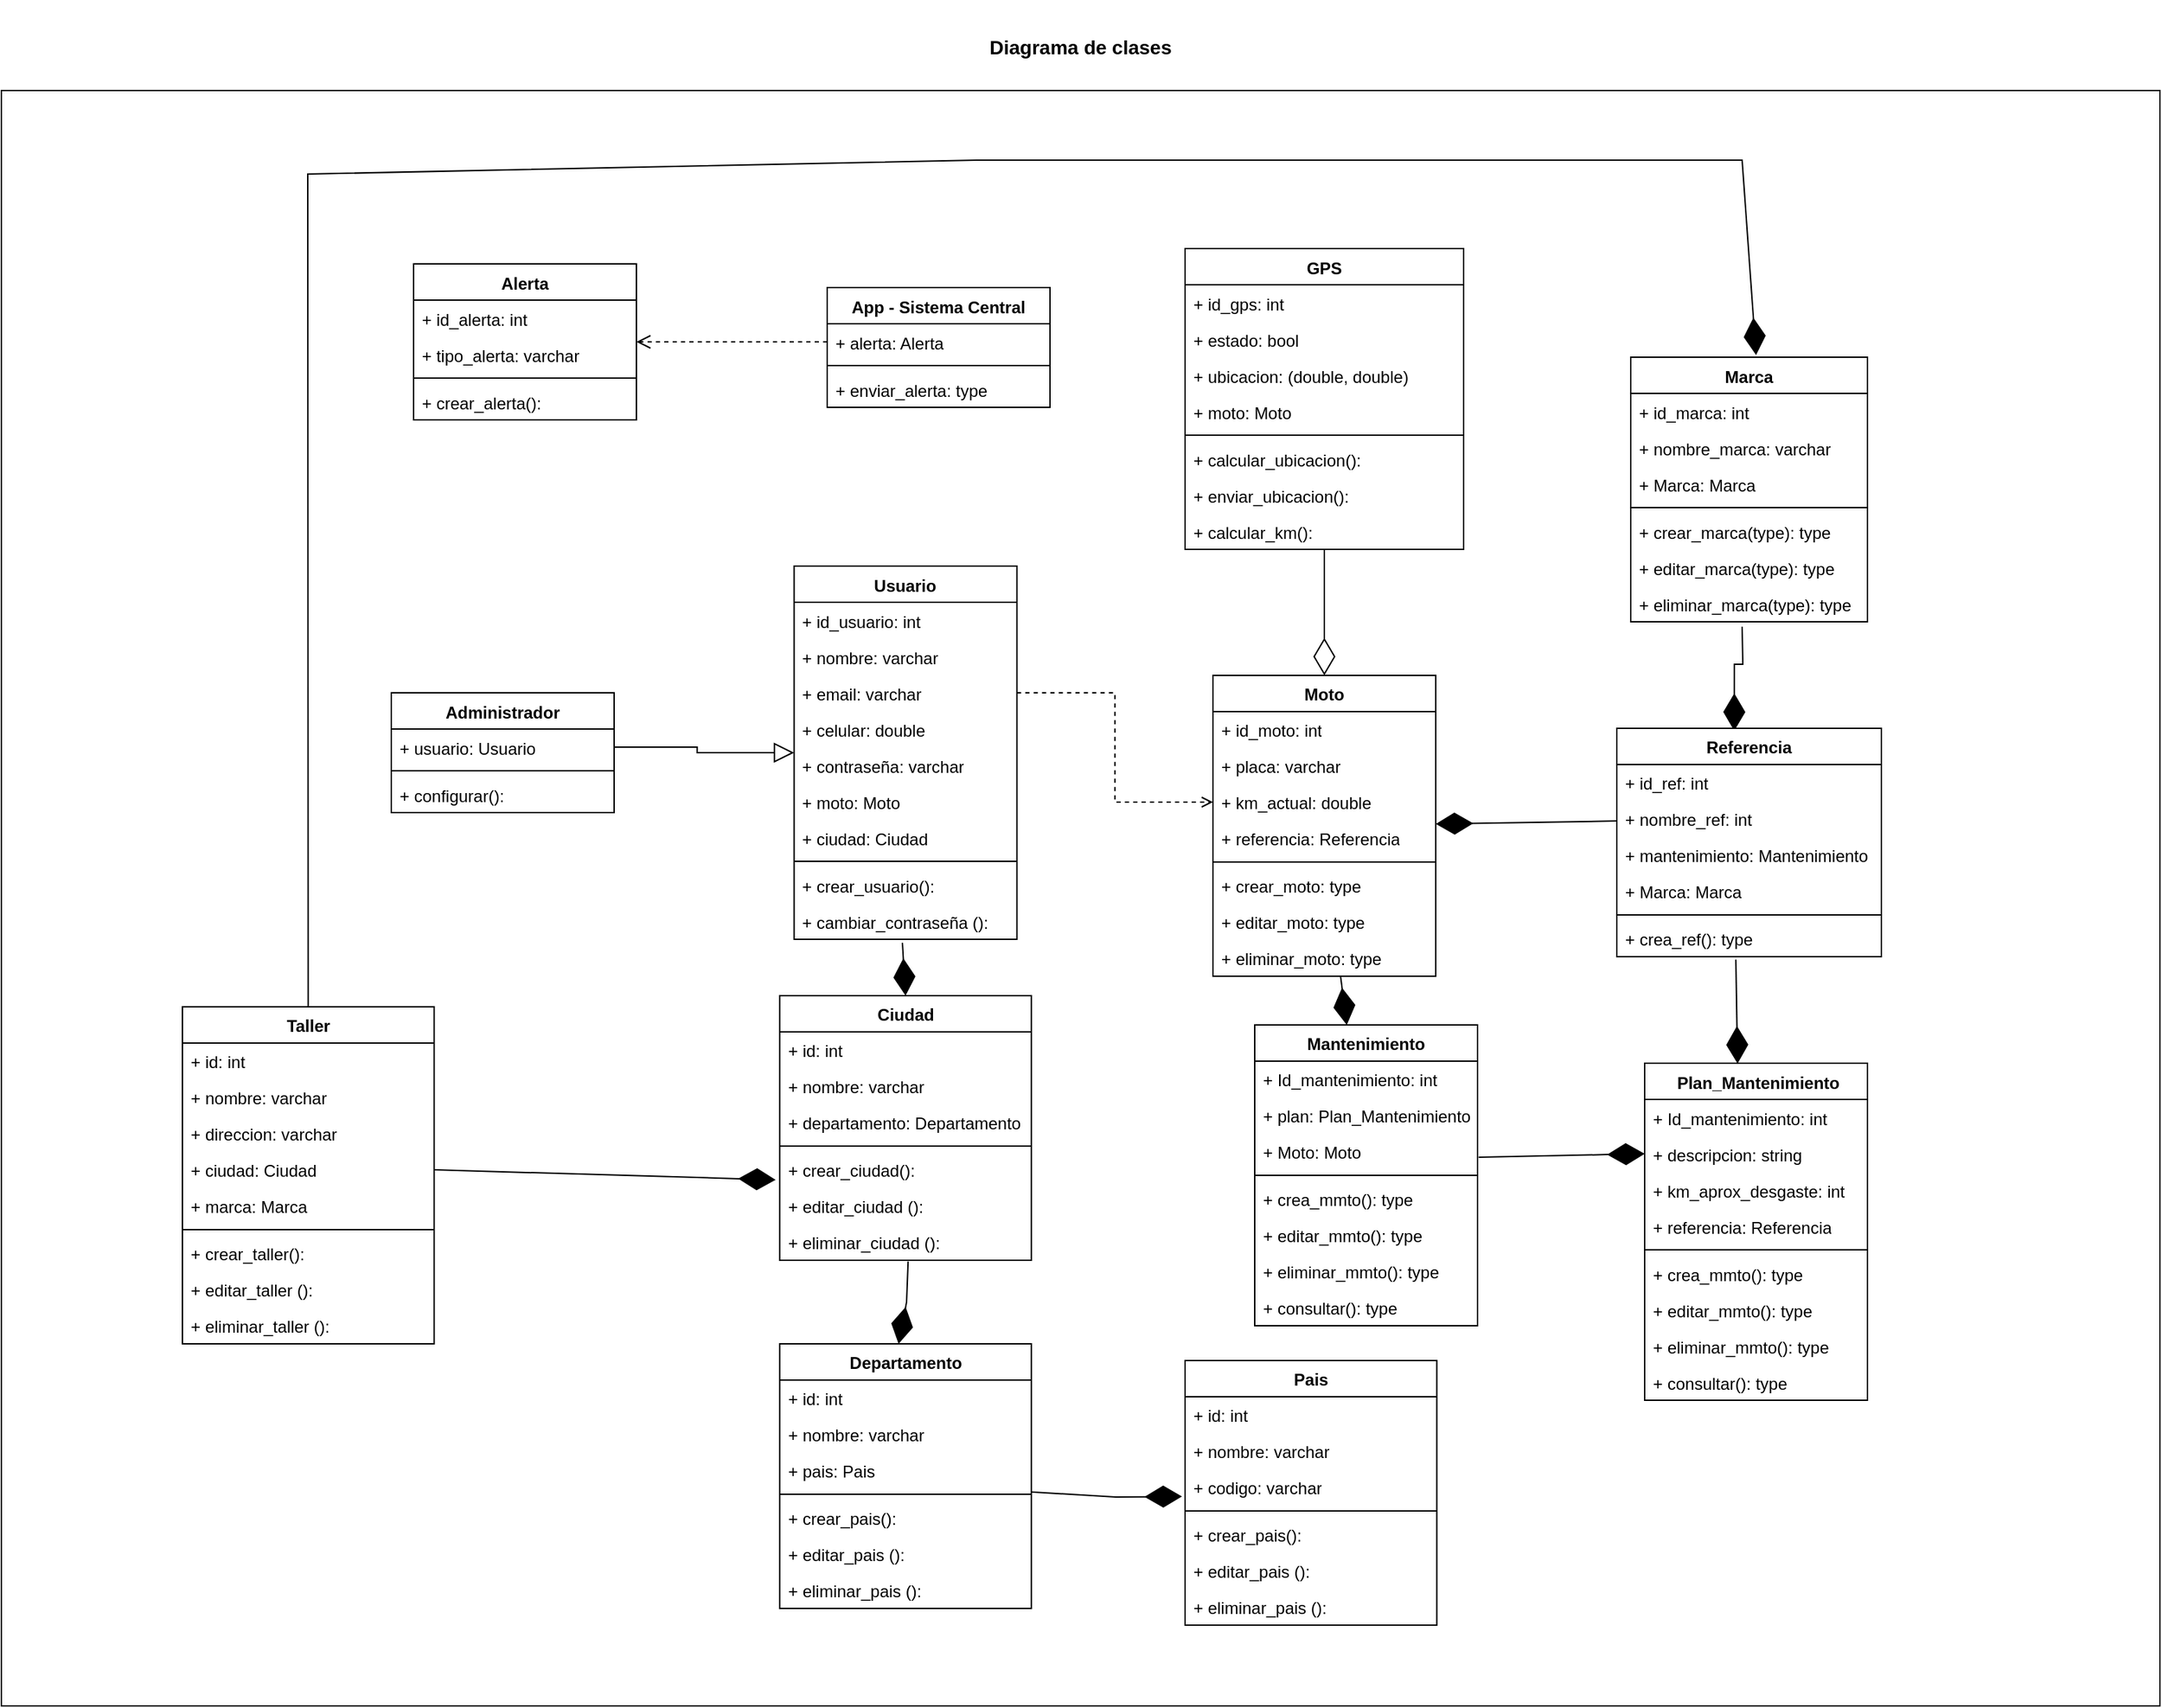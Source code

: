 <mxfile version="21.7.2" type="github">
  <diagram name="Página-1" id="AJo7MkJlBzFm4DOstwoO">
    <mxGraphModel dx="3318" dy="2680" grid="1" gridSize="14" guides="1" tooltips="1" connect="1" arrows="1" fold="1" page="1" pageScale="1" pageWidth="450" pageHeight="1100" math="0" shadow="0">
      <root>
        <mxCell id="0" />
        <mxCell id="1" parent="0" />
        <mxCell id="ytkh9y1CqE4xdg0yHtJa-1" value="" style="group" vertex="1" connectable="0" parent="1">
          <mxGeometry x="70" y="-462" width="1320" height="1100" as="geometry" />
        </mxCell>
        <mxCell id="ytkh9y1CqE4xdg0yHtJa-2" value="&lt;h1 style=&quot;line-height: 110%;&quot;&gt;&lt;font style=&quot;font-size: 14px;&quot;&gt;Diagrama de clases&lt;/font&gt;&lt;/h1&gt;" style="rounded=0;whiteSpace=wrap;html=1;horizontal=1;verticalAlign=bottom;labelPosition=center;verticalLabelPosition=top;align=center;direction=east;" vertex="1" parent="ytkh9y1CqE4xdg0yHtJa-1">
          <mxGeometry x="-230" y="-60" width="1550" height="1160" as="geometry" />
        </mxCell>
        <mxCell id="ytkh9y1CqE4xdg0yHtJa-3" value="Usuario" style="swimlane;fontStyle=1;align=center;verticalAlign=top;childLayout=stackLayout;horizontal=1;startSize=26;horizontalStack=0;resizeParent=1;resizeParentMax=0;resizeLast=0;collapsible=1;marginBottom=0;whiteSpace=wrap;html=1;" vertex="1" parent="ytkh9y1CqE4xdg0yHtJa-1">
          <mxGeometry x="339.25" y="281.5" width="160" height="268" as="geometry" />
        </mxCell>
        <mxCell id="ytkh9y1CqE4xdg0yHtJa-4" value="+ id_usuario: int" style="text;strokeColor=none;fillColor=none;align=left;verticalAlign=top;spacingLeft=4;spacingRight=4;overflow=hidden;rotatable=0;points=[[0,0.5],[1,0.5]];portConstraint=eastwest;whiteSpace=wrap;html=1;" vertex="1" parent="ytkh9y1CqE4xdg0yHtJa-3">
          <mxGeometry y="26" width="160" height="26" as="geometry" />
        </mxCell>
        <mxCell id="ytkh9y1CqE4xdg0yHtJa-5" value="+ nombre: varchar" style="text;strokeColor=none;fillColor=none;align=left;verticalAlign=top;spacingLeft=4;spacingRight=4;overflow=hidden;rotatable=0;points=[[0,0.5],[1,0.5]];portConstraint=eastwest;whiteSpace=wrap;html=1;" vertex="1" parent="ytkh9y1CqE4xdg0yHtJa-3">
          <mxGeometry y="52" width="160" height="26" as="geometry" />
        </mxCell>
        <mxCell id="ytkh9y1CqE4xdg0yHtJa-6" value="+ email: varchar" style="text;strokeColor=none;fillColor=none;align=left;verticalAlign=top;spacingLeft=4;spacingRight=4;overflow=hidden;rotatable=0;points=[[0,0.5],[1,0.5]];portConstraint=eastwest;whiteSpace=wrap;html=1;" vertex="1" parent="ytkh9y1CqE4xdg0yHtJa-3">
          <mxGeometry y="78" width="160" height="26" as="geometry" />
        </mxCell>
        <mxCell id="ytkh9y1CqE4xdg0yHtJa-7" value="+ celular: double" style="text;strokeColor=none;fillColor=none;align=left;verticalAlign=top;spacingLeft=4;spacingRight=4;overflow=hidden;rotatable=0;points=[[0,0.5],[1,0.5]];portConstraint=eastwest;whiteSpace=wrap;html=1;" vertex="1" parent="ytkh9y1CqE4xdg0yHtJa-3">
          <mxGeometry y="104" width="160" height="26" as="geometry" />
        </mxCell>
        <mxCell id="ytkh9y1CqE4xdg0yHtJa-8" value="+ contraseña: varchar" style="text;strokeColor=none;fillColor=none;align=left;verticalAlign=top;spacingLeft=4;spacingRight=4;overflow=hidden;rotatable=0;points=[[0,0.5],[1,0.5]];portConstraint=eastwest;whiteSpace=wrap;html=1;" vertex="1" parent="ytkh9y1CqE4xdg0yHtJa-3">
          <mxGeometry y="130" width="160" height="26" as="geometry" />
        </mxCell>
        <mxCell id="ytkh9y1CqE4xdg0yHtJa-9" value="+ moto: Moto" style="text;strokeColor=none;fillColor=none;align=left;verticalAlign=top;spacingLeft=4;spacingRight=4;overflow=hidden;rotatable=0;points=[[0,0.5],[1,0.5]];portConstraint=eastwest;whiteSpace=wrap;html=1;" vertex="1" parent="ytkh9y1CqE4xdg0yHtJa-3">
          <mxGeometry y="156" width="160" height="26" as="geometry" />
        </mxCell>
        <mxCell id="ytkh9y1CqE4xdg0yHtJa-10" value="+ ciudad: Ciudad" style="text;strokeColor=none;fillColor=none;align=left;verticalAlign=top;spacingLeft=4;spacingRight=4;overflow=hidden;rotatable=0;points=[[0,0.5],[1,0.5]];portConstraint=eastwest;whiteSpace=wrap;html=1;" vertex="1" parent="ytkh9y1CqE4xdg0yHtJa-3">
          <mxGeometry y="182" width="160" height="26" as="geometry" />
        </mxCell>
        <mxCell id="ytkh9y1CqE4xdg0yHtJa-11" value="" style="line;strokeWidth=1;fillColor=none;align=left;verticalAlign=middle;spacingTop=-1;spacingLeft=3;spacingRight=3;rotatable=0;labelPosition=right;points=[];portConstraint=eastwest;strokeColor=inherit;" vertex="1" parent="ytkh9y1CqE4xdg0yHtJa-3">
          <mxGeometry y="208" width="160" height="8" as="geometry" />
        </mxCell>
        <mxCell id="ytkh9y1CqE4xdg0yHtJa-12" value="+ crear_usuario():" style="text;strokeColor=none;fillColor=none;align=left;verticalAlign=top;spacingLeft=4;spacingRight=4;overflow=hidden;rotatable=0;points=[[0,0.5],[1,0.5]];portConstraint=eastwest;whiteSpace=wrap;html=1;" vertex="1" parent="ytkh9y1CqE4xdg0yHtJa-3">
          <mxGeometry y="216" width="160" height="26" as="geometry" />
        </mxCell>
        <mxCell id="ytkh9y1CqE4xdg0yHtJa-13" value="+ cambiar_contraseña ():" style="text;strokeColor=none;fillColor=none;align=left;verticalAlign=top;spacingLeft=4;spacingRight=4;overflow=hidden;rotatable=0;points=[[0,0.5],[1,0.5]];portConstraint=eastwest;whiteSpace=wrap;html=1;" vertex="1" parent="ytkh9y1CqE4xdg0yHtJa-3">
          <mxGeometry y="242" width="160" height="26" as="geometry" />
        </mxCell>
        <mxCell id="ytkh9y1CqE4xdg0yHtJa-14" value="Administrador" style="swimlane;fontStyle=1;align=center;verticalAlign=top;childLayout=stackLayout;horizontal=1;startSize=26;horizontalStack=0;resizeParent=1;resizeParentMax=0;resizeLast=0;collapsible=1;marginBottom=0;whiteSpace=wrap;html=1;" vertex="1" parent="ytkh9y1CqE4xdg0yHtJa-1">
          <mxGeometry x="50" y="372.5" width="160" height="86" as="geometry" />
        </mxCell>
        <mxCell id="ytkh9y1CqE4xdg0yHtJa-15" value="+ usuario: Usuario" style="text;strokeColor=none;fillColor=none;align=left;verticalAlign=top;spacingLeft=4;spacingRight=4;overflow=hidden;rotatable=0;points=[[0,0.5],[1,0.5]];portConstraint=eastwest;whiteSpace=wrap;html=1;" vertex="1" parent="ytkh9y1CqE4xdg0yHtJa-14">
          <mxGeometry y="26" width="160" height="26" as="geometry" />
        </mxCell>
        <mxCell id="ytkh9y1CqE4xdg0yHtJa-16" value="" style="line;strokeWidth=1;fillColor=none;align=left;verticalAlign=middle;spacingTop=-1;spacingLeft=3;spacingRight=3;rotatable=0;labelPosition=right;points=[];portConstraint=eastwest;strokeColor=inherit;" vertex="1" parent="ytkh9y1CqE4xdg0yHtJa-14">
          <mxGeometry y="52" width="160" height="8" as="geometry" />
        </mxCell>
        <mxCell id="ytkh9y1CqE4xdg0yHtJa-17" value="+ configurar():&amp;nbsp;" style="text;strokeColor=none;fillColor=none;align=left;verticalAlign=top;spacingLeft=4;spacingRight=4;overflow=hidden;rotatable=0;points=[[0,0.5],[1,0.5]];portConstraint=eastwest;whiteSpace=wrap;html=1;" vertex="1" parent="ytkh9y1CqE4xdg0yHtJa-14">
          <mxGeometry y="60" width="160" height="26" as="geometry" />
        </mxCell>
        <mxCell id="ytkh9y1CqE4xdg0yHtJa-18" value="Moto" style="swimlane;fontStyle=1;align=center;verticalAlign=top;childLayout=stackLayout;horizontal=1;startSize=26;horizontalStack=0;resizeParent=1;resizeParentMax=0;resizeLast=0;collapsible=1;marginBottom=0;whiteSpace=wrap;html=1;" vertex="1" parent="ytkh9y1CqE4xdg0yHtJa-1">
          <mxGeometry x="640" y="360" width="160" height="216" as="geometry" />
        </mxCell>
        <mxCell id="ytkh9y1CqE4xdg0yHtJa-19" value="+ id_moto: int" style="text;strokeColor=none;fillColor=none;align=left;verticalAlign=top;spacingLeft=4;spacingRight=4;overflow=hidden;rotatable=0;points=[[0,0.5],[1,0.5]];portConstraint=eastwest;whiteSpace=wrap;html=1;" vertex="1" parent="ytkh9y1CqE4xdg0yHtJa-18">
          <mxGeometry y="26" width="160" height="26" as="geometry" />
        </mxCell>
        <mxCell id="ytkh9y1CqE4xdg0yHtJa-20" value="+ placa: varchar" style="text;strokeColor=none;fillColor=none;align=left;verticalAlign=top;spacingLeft=4;spacingRight=4;overflow=hidden;rotatable=0;points=[[0,0.5],[1,0.5]];portConstraint=eastwest;whiteSpace=wrap;html=1;" vertex="1" parent="ytkh9y1CqE4xdg0yHtJa-18">
          <mxGeometry y="52" width="160" height="26" as="geometry" />
        </mxCell>
        <mxCell id="ytkh9y1CqE4xdg0yHtJa-21" value="+ km_actual: double" style="text;strokeColor=none;fillColor=none;align=left;verticalAlign=top;spacingLeft=4;spacingRight=4;overflow=hidden;rotatable=0;points=[[0,0.5],[1,0.5]];portConstraint=eastwest;whiteSpace=wrap;html=1;" vertex="1" parent="ytkh9y1CqE4xdg0yHtJa-18">
          <mxGeometry y="78" width="160" height="26" as="geometry" />
        </mxCell>
        <mxCell id="ytkh9y1CqE4xdg0yHtJa-22" value="+ referencia: Referencia" style="text;strokeColor=none;fillColor=none;align=left;verticalAlign=top;spacingLeft=4;spacingRight=4;overflow=hidden;rotatable=0;points=[[0,0.5],[1,0.5]];portConstraint=eastwest;whiteSpace=wrap;html=1;" vertex="1" parent="ytkh9y1CqE4xdg0yHtJa-18">
          <mxGeometry y="104" width="160" height="26" as="geometry" />
        </mxCell>
        <mxCell id="ytkh9y1CqE4xdg0yHtJa-23" value="" style="line;strokeWidth=1;fillColor=none;align=left;verticalAlign=middle;spacingTop=-1;spacingLeft=3;spacingRight=3;rotatable=0;labelPosition=right;points=[];portConstraint=eastwest;strokeColor=inherit;" vertex="1" parent="ytkh9y1CqE4xdg0yHtJa-18">
          <mxGeometry y="130" width="160" height="8" as="geometry" />
        </mxCell>
        <mxCell id="ytkh9y1CqE4xdg0yHtJa-24" value="+ crear_moto: type" style="text;strokeColor=none;fillColor=none;align=left;verticalAlign=top;spacingLeft=4;spacingRight=4;overflow=hidden;rotatable=0;points=[[0,0.5],[1,0.5]];portConstraint=eastwest;whiteSpace=wrap;html=1;" vertex="1" parent="ytkh9y1CqE4xdg0yHtJa-18">
          <mxGeometry y="138" width="160" height="26" as="geometry" />
        </mxCell>
        <mxCell id="ytkh9y1CqE4xdg0yHtJa-25" value="+ editar_moto: type" style="text;strokeColor=none;fillColor=none;align=left;verticalAlign=top;spacingLeft=4;spacingRight=4;overflow=hidden;rotatable=0;points=[[0,0.5],[1,0.5]];portConstraint=eastwest;whiteSpace=wrap;html=1;" vertex="1" parent="ytkh9y1CqE4xdg0yHtJa-18">
          <mxGeometry y="164" width="160" height="26" as="geometry" />
        </mxCell>
        <mxCell id="ytkh9y1CqE4xdg0yHtJa-26" value="+ eliminar_moto: type" style="text;strokeColor=none;fillColor=none;align=left;verticalAlign=top;spacingLeft=4;spacingRight=4;overflow=hidden;rotatable=0;points=[[0,0.5],[1,0.5]];portConstraint=eastwest;whiteSpace=wrap;html=1;" vertex="1" parent="ytkh9y1CqE4xdg0yHtJa-18">
          <mxGeometry y="190" width="160" height="26" as="geometry" />
        </mxCell>
        <mxCell id="ytkh9y1CqE4xdg0yHtJa-27" value="&amp;nbsp;Plan_Mantenimiento" style="swimlane;fontStyle=1;align=center;verticalAlign=top;childLayout=stackLayout;horizontal=1;startSize=26;horizontalStack=0;resizeParent=1;resizeParentMax=0;resizeLast=0;collapsible=1;marginBottom=0;whiteSpace=wrap;html=1;" vertex="1" parent="ytkh9y1CqE4xdg0yHtJa-1">
          <mxGeometry x="950" y="638.5" width="160" height="242" as="geometry" />
        </mxCell>
        <mxCell id="ytkh9y1CqE4xdg0yHtJa-28" value="+ Id_mantenimiento: int" style="text;strokeColor=none;fillColor=none;align=left;verticalAlign=top;spacingLeft=4;spacingRight=4;overflow=hidden;rotatable=0;points=[[0,0.5],[1,0.5]];portConstraint=eastwest;whiteSpace=wrap;html=1;" vertex="1" parent="ytkh9y1CqE4xdg0yHtJa-27">
          <mxGeometry y="26" width="160" height="26" as="geometry" />
        </mxCell>
        <mxCell id="ytkh9y1CqE4xdg0yHtJa-29" value="+ descripcion: string" style="text;strokeColor=none;fillColor=none;align=left;verticalAlign=top;spacingLeft=4;spacingRight=4;overflow=hidden;rotatable=0;points=[[0,0.5],[1,0.5]];portConstraint=eastwest;whiteSpace=wrap;html=1;" vertex="1" parent="ytkh9y1CqE4xdg0yHtJa-27">
          <mxGeometry y="52" width="160" height="26" as="geometry" />
        </mxCell>
        <mxCell id="ytkh9y1CqE4xdg0yHtJa-30" value="+ km_aprox_desgaste: int" style="text;strokeColor=none;fillColor=none;align=left;verticalAlign=top;spacingLeft=4;spacingRight=4;overflow=hidden;rotatable=0;points=[[0,0.5],[1,0.5]];portConstraint=eastwest;whiteSpace=wrap;html=1;" vertex="1" parent="ytkh9y1CqE4xdg0yHtJa-27">
          <mxGeometry y="78" width="160" height="26" as="geometry" />
        </mxCell>
        <mxCell id="ytkh9y1CqE4xdg0yHtJa-31" value="+ referencia: Referencia" style="text;strokeColor=none;fillColor=none;align=left;verticalAlign=top;spacingLeft=4;spacingRight=4;overflow=hidden;rotatable=0;points=[[0,0.5],[1,0.5]];portConstraint=eastwest;whiteSpace=wrap;html=1;" vertex="1" parent="ytkh9y1CqE4xdg0yHtJa-27">
          <mxGeometry y="104" width="160" height="26" as="geometry" />
        </mxCell>
        <mxCell id="ytkh9y1CqE4xdg0yHtJa-32" value="" style="line;strokeWidth=1;fillColor=none;align=left;verticalAlign=middle;spacingTop=-1;spacingLeft=3;spacingRight=3;rotatable=0;labelPosition=right;points=[];portConstraint=eastwest;strokeColor=inherit;" vertex="1" parent="ytkh9y1CqE4xdg0yHtJa-27">
          <mxGeometry y="130" width="160" height="8" as="geometry" />
        </mxCell>
        <mxCell id="ytkh9y1CqE4xdg0yHtJa-33" value="+ crea_mmto(): type" style="text;strokeColor=none;fillColor=none;align=left;verticalAlign=top;spacingLeft=4;spacingRight=4;overflow=hidden;rotatable=0;points=[[0,0.5],[1,0.5]];portConstraint=eastwest;whiteSpace=wrap;html=1;" vertex="1" parent="ytkh9y1CqE4xdg0yHtJa-27">
          <mxGeometry y="138" width="160" height="26" as="geometry" />
        </mxCell>
        <mxCell id="ytkh9y1CqE4xdg0yHtJa-34" value="+ editar_mmto(): type" style="text;strokeColor=none;fillColor=none;align=left;verticalAlign=top;spacingLeft=4;spacingRight=4;overflow=hidden;rotatable=0;points=[[0,0.5],[1,0.5]];portConstraint=eastwest;whiteSpace=wrap;html=1;" vertex="1" parent="ytkh9y1CqE4xdg0yHtJa-27">
          <mxGeometry y="164" width="160" height="26" as="geometry" />
        </mxCell>
        <mxCell id="ytkh9y1CqE4xdg0yHtJa-35" value="+ eliminar_mmto(): type" style="text;strokeColor=none;fillColor=none;align=left;verticalAlign=top;spacingLeft=4;spacingRight=4;overflow=hidden;rotatable=0;points=[[0,0.5],[1,0.5]];portConstraint=eastwest;whiteSpace=wrap;html=1;" vertex="1" parent="ytkh9y1CqE4xdg0yHtJa-27">
          <mxGeometry y="190" width="160" height="26" as="geometry" />
        </mxCell>
        <mxCell id="ytkh9y1CqE4xdg0yHtJa-36" value="+ consultar(): type" style="text;strokeColor=none;fillColor=none;align=left;verticalAlign=top;spacingLeft=4;spacingRight=4;overflow=hidden;rotatable=0;points=[[0,0.5],[1,0.5]];portConstraint=eastwest;whiteSpace=wrap;html=1;" vertex="1" parent="ytkh9y1CqE4xdg0yHtJa-27">
          <mxGeometry y="216" width="160" height="26" as="geometry" />
        </mxCell>
        <mxCell id="ytkh9y1CqE4xdg0yHtJa-37" value="Marca" style="swimlane;fontStyle=1;align=center;verticalAlign=top;childLayout=stackLayout;horizontal=1;startSize=26;horizontalStack=0;resizeParent=1;resizeParentMax=0;resizeLast=0;collapsible=1;marginBottom=0;whiteSpace=wrap;html=1;" vertex="1" parent="ytkh9y1CqE4xdg0yHtJa-1">
          <mxGeometry x="940" y="131.5" width="170" height="190" as="geometry">
            <mxRectangle x="930" y="380.5" width="80" height="30" as="alternateBounds" />
          </mxGeometry>
        </mxCell>
        <mxCell id="ytkh9y1CqE4xdg0yHtJa-38" value="+ id_marca: int" style="text;strokeColor=none;fillColor=none;align=left;verticalAlign=top;spacingLeft=4;spacingRight=4;overflow=hidden;rotatable=0;points=[[0,0.5],[1,0.5]];portConstraint=eastwest;whiteSpace=wrap;html=1;" vertex="1" parent="ytkh9y1CqE4xdg0yHtJa-37">
          <mxGeometry y="26" width="170" height="26" as="geometry" />
        </mxCell>
        <mxCell id="ytkh9y1CqE4xdg0yHtJa-39" value="+ nombre_marca: varchar" style="text;strokeColor=none;fillColor=none;align=left;verticalAlign=top;spacingLeft=4;spacingRight=4;overflow=hidden;rotatable=0;points=[[0,0.5],[1,0.5]];portConstraint=eastwest;whiteSpace=wrap;html=1;" vertex="1" parent="ytkh9y1CqE4xdg0yHtJa-37">
          <mxGeometry y="52" width="170" height="26" as="geometry" />
        </mxCell>
        <mxCell id="ytkh9y1CqE4xdg0yHtJa-40" value="+ Marca: Marca" style="text;strokeColor=none;fillColor=none;align=left;verticalAlign=top;spacingLeft=4;spacingRight=4;overflow=hidden;rotatable=0;points=[[0,0.5],[1,0.5]];portConstraint=eastwest;whiteSpace=wrap;html=1;" vertex="1" parent="ytkh9y1CqE4xdg0yHtJa-37">
          <mxGeometry y="78" width="170" height="26" as="geometry" />
        </mxCell>
        <mxCell id="ytkh9y1CqE4xdg0yHtJa-41" value="" style="line;strokeWidth=1;fillColor=none;align=left;verticalAlign=middle;spacingTop=-1;spacingLeft=3;spacingRight=3;rotatable=0;labelPosition=right;points=[];portConstraint=eastwest;strokeColor=inherit;" vertex="1" parent="ytkh9y1CqE4xdg0yHtJa-37">
          <mxGeometry y="104" width="170" height="8" as="geometry" />
        </mxCell>
        <mxCell id="ytkh9y1CqE4xdg0yHtJa-42" value="+ crear_marca(type): type" style="text;strokeColor=none;fillColor=none;align=left;verticalAlign=top;spacingLeft=4;spacingRight=4;overflow=hidden;rotatable=0;points=[[0,0.5],[1,0.5]];portConstraint=eastwest;whiteSpace=wrap;html=1;" vertex="1" parent="ytkh9y1CqE4xdg0yHtJa-37">
          <mxGeometry y="112" width="170" height="26" as="geometry" />
        </mxCell>
        <mxCell id="ytkh9y1CqE4xdg0yHtJa-43" value="+ editar_marca(type): type" style="text;strokeColor=none;fillColor=none;align=left;verticalAlign=top;spacingLeft=4;spacingRight=4;overflow=hidden;rotatable=0;points=[[0,0.5],[1,0.5]];portConstraint=eastwest;whiteSpace=wrap;html=1;" vertex="1" parent="ytkh9y1CqE4xdg0yHtJa-37">
          <mxGeometry y="138" width="170" height="26" as="geometry" />
        </mxCell>
        <mxCell id="ytkh9y1CqE4xdg0yHtJa-44" value="+ eliminar_marca(type): type" style="text;strokeColor=none;fillColor=none;align=left;verticalAlign=top;spacingLeft=4;spacingRight=4;overflow=hidden;rotatable=0;points=[[0,0.5],[1,0.5]];portConstraint=eastwest;whiteSpace=wrap;html=1;" vertex="1" parent="ytkh9y1CqE4xdg0yHtJa-37">
          <mxGeometry y="164" width="170" height="26" as="geometry" />
        </mxCell>
        <mxCell id="ytkh9y1CqE4xdg0yHtJa-45" style="edgeStyle=orthogonalEdgeStyle;rounded=0;orthogonalLoop=1;jettySize=auto;html=1;endSize=24;endArrow=diamondThin;endFill=1;entryX=0.444;entryY=0.011;entryDx=0;entryDy=0;entryPerimeter=0;" edge="1" parent="ytkh9y1CqE4xdg0yHtJa-1" target="ytkh9y1CqE4xdg0yHtJa-46">
          <mxGeometry relative="1" as="geometry">
            <mxPoint x="1020" y="325" as="sourcePoint" />
            <Array as="points" />
          </mxGeometry>
        </mxCell>
        <mxCell id="ytkh9y1CqE4xdg0yHtJa-46" value="Referencia" style="swimlane;fontStyle=1;align=center;verticalAlign=top;childLayout=stackLayout;horizontal=1;startSize=26;horizontalStack=0;resizeParent=1;resizeParentMax=0;resizeLast=0;collapsible=1;marginBottom=0;whiteSpace=wrap;html=1;" vertex="1" parent="ytkh9y1CqE4xdg0yHtJa-1">
          <mxGeometry x="930" y="398" width="190" height="164" as="geometry" />
        </mxCell>
        <mxCell id="ytkh9y1CqE4xdg0yHtJa-47" value="+ id_ref: int" style="text;strokeColor=none;fillColor=none;align=left;verticalAlign=top;spacingLeft=4;spacingRight=4;overflow=hidden;rotatable=0;points=[[0,0.5],[1,0.5]];portConstraint=eastwest;whiteSpace=wrap;html=1;" vertex="1" parent="ytkh9y1CqE4xdg0yHtJa-46">
          <mxGeometry y="26" width="190" height="26" as="geometry" />
        </mxCell>
        <mxCell id="ytkh9y1CqE4xdg0yHtJa-48" value="+ nombre_ref: int" style="text;strokeColor=none;fillColor=none;align=left;verticalAlign=top;spacingLeft=4;spacingRight=4;overflow=hidden;rotatable=0;points=[[0,0.5],[1,0.5]];portConstraint=eastwest;whiteSpace=wrap;html=1;" vertex="1" parent="ytkh9y1CqE4xdg0yHtJa-46">
          <mxGeometry y="52" width="190" height="26" as="geometry" />
        </mxCell>
        <mxCell id="ytkh9y1CqE4xdg0yHtJa-49" value="+ mantenimiento: Mantenimiento&lt;br&gt;" style="text;strokeColor=none;fillColor=none;align=left;verticalAlign=top;spacingLeft=4;spacingRight=4;overflow=hidden;rotatable=0;points=[[0,0.5],[1,0.5]];portConstraint=eastwest;whiteSpace=wrap;html=1;" vertex="1" parent="ytkh9y1CqE4xdg0yHtJa-46">
          <mxGeometry y="78" width="190" height="26" as="geometry" />
        </mxCell>
        <mxCell id="ytkh9y1CqE4xdg0yHtJa-50" value="+ Marca: Marca" style="text;strokeColor=none;fillColor=none;align=left;verticalAlign=top;spacingLeft=4;spacingRight=4;overflow=hidden;rotatable=0;points=[[0,0.5],[1,0.5]];portConstraint=eastwest;whiteSpace=wrap;html=1;" vertex="1" parent="ytkh9y1CqE4xdg0yHtJa-46">
          <mxGeometry y="104" width="190" height="26" as="geometry" />
        </mxCell>
        <mxCell id="ytkh9y1CqE4xdg0yHtJa-51" value="" style="line;strokeWidth=1;fillColor=none;align=left;verticalAlign=middle;spacingTop=-1;spacingLeft=3;spacingRight=3;rotatable=0;labelPosition=right;points=[];portConstraint=eastwest;strokeColor=inherit;" vertex="1" parent="ytkh9y1CqE4xdg0yHtJa-46">
          <mxGeometry y="130" width="190" height="8" as="geometry" />
        </mxCell>
        <mxCell id="ytkh9y1CqE4xdg0yHtJa-52" value="+ crea_ref(): type" style="text;strokeColor=none;fillColor=none;align=left;verticalAlign=top;spacingLeft=4;spacingRight=4;overflow=hidden;rotatable=0;points=[[0,0.5],[1,0.5]];portConstraint=eastwest;whiteSpace=wrap;html=1;" vertex="1" parent="ytkh9y1CqE4xdg0yHtJa-46">
          <mxGeometry y="138" width="190" height="26" as="geometry" />
        </mxCell>
        <mxCell id="ytkh9y1CqE4xdg0yHtJa-53" style="edgeStyle=orthogonalEdgeStyle;rounded=0;orthogonalLoop=1;jettySize=auto;html=1;exitX=1;exitY=0.5;exitDx=0;exitDy=0;endArrow=block;endFill=0;endSize=12;" edge="1" parent="ytkh9y1CqE4xdg0yHtJa-1" source="ytkh9y1CqE4xdg0yHtJa-15" target="ytkh9y1CqE4xdg0yHtJa-3">
          <mxGeometry relative="1" as="geometry" />
        </mxCell>
        <mxCell id="ytkh9y1CqE4xdg0yHtJa-54" value="" style="endArrow=diamondThin;endFill=1;endSize=24;html=1;rounded=0;" edge="1" parent="ytkh9y1CqE4xdg0yHtJa-1" source="ytkh9y1CqE4xdg0yHtJa-48" target="ytkh9y1CqE4xdg0yHtJa-18">
          <mxGeometry width="160" relative="1" as="geometry">
            <mxPoint x="989" y="399.5" as="sourcePoint" />
            <mxPoint x="960" y="605" as="targetPoint" />
          </mxGeometry>
        </mxCell>
        <mxCell id="ytkh9y1CqE4xdg0yHtJa-55" style="edgeStyle=orthogonalEdgeStyle;rounded=0;orthogonalLoop=1;jettySize=auto;html=1;entryX=0;entryY=0.5;entryDx=0;entryDy=0;endArrow=open;endFill=0;dashed=1;" edge="1" parent="ytkh9y1CqE4xdg0yHtJa-1" source="ytkh9y1CqE4xdg0yHtJa-6" target="ytkh9y1CqE4xdg0yHtJa-21">
          <mxGeometry relative="1" as="geometry" />
        </mxCell>
        <mxCell id="ytkh9y1CqE4xdg0yHtJa-56" value="GPS" style="swimlane;fontStyle=1;align=center;verticalAlign=top;childLayout=stackLayout;horizontal=1;startSize=26;horizontalStack=0;resizeParent=1;resizeParentMax=0;resizeLast=0;collapsible=1;marginBottom=0;whiteSpace=wrap;html=1;" vertex="1" parent="ytkh9y1CqE4xdg0yHtJa-1">
          <mxGeometry x="620" y="53.5" width="200" height="216" as="geometry" />
        </mxCell>
        <mxCell id="ytkh9y1CqE4xdg0yHtJa-57" value="+ id_gps: int" style="text;strokeColor=none;fillColor=none;align=left;verticalAlign=top;spacingLeft=4;spacingRight=4;overflow=hidden;rotatable=0;points=[[0,0.5],[1,0.5]];portConstraint=eastwest;whiteSpace=wrap;html=1;" vertex="1" parent="ytkh9y1CqE4xdg0yHtJa-56">
          <mxGeometry y="26" width="200" height="26" as="geometry" />
        </mxCell>
        <mxCell id="ytkh9y1CqE4xdg0yHtJa-58" value="+ estado: bool" style="text;strokeColor=none;fillColor=none;align=left;verticalAlign=top;spacingLeft=4;spacingRight=4;overflow=hidden;rotatable=0;points=[[0,0.5],[1,0.5]];portConstraint=eastwest;whiteSpace=wrap;html=1;" vertex="1" parent="ytkh9y1CqE4xdg0yHtJa-56">
          <mxGeometry y="52" width="200" height="26" as="geometry" />
        </mxCell>
        <mxCell id="ytkh9y1CqE4xdg0yHtJa-59" value="+ ubicacion: (double, double)" style="text;strokeColor=none;fillColor=none;align=left;verticalAlign=top;spacingLeft=4;spacingRight=4;overflow=hidden;rotatable=0;points=[[0,0.5],[1,0.5]];portConstraint=eastwest;whiteSpace=wrap;html=1;" vertex="1" parent="ytkh9y1CqE4xdg0yHtJa-56">
          <mxGeometry y="78" width="200" height="26" as="geometry" />
        </mxCell>
        <mxCell id="ytkh9y1CqE4xdg0yHtJa-60" value="+ moto: Moto" style="text;strokeColor=none;fillColor=none;align=left;verticalAlign=top;spacingLeft=4;spacingRight=4;overflow=hidden;rotatable=0;points=[[0,0.5],[1,0.5]];portConstraint=eastwest;whiteSpace=wrap;html=1;" vertex="1" parent="ytkh9y1CqE4xdg0yHtJa-56">
          <mxGeometry y="104" width="200" height="26" as="geometry" />
        </mxCell>
        <mxCell id="ytkh9y1CqE4xdg0yHtJa-61" value="" style="line;strokeWidth=1;fillColor=none;align=left;verticalAlign=middle;spacingTop=-1;spacingLeft=3;spacingRight=3;rotatable=0;labelPosition=right;points=[];portConstraint=eastwest;strokeColor=inherit;" vertex="1" parent="ytkh9y1CqE4xdg0yHtJa-56">
          <mxGeometry y="130" width="200" height="8" as="geometry" />
        </mxCell>
        <mxCell id="ytkh9y1CqE4xdg0yHtJa-62" value="+ calcular_ubicacion():&amp;nbsp;" style="text;strokeColor=none;fillColor=none;align=left;verticalAlign=top;spacingLeft=4;spacingRight=4;overflow=hidden;rotatable=0;points=[[0,0.5],[1,0.5]];portConstraint=eastwest;whiteSpace=wrap;html=1;" vertex="1" parent="ytkh9y1CqE4xdg0yHtJa-56">
          <mxGeometry y="138" width="200" height="26" as="geometry" />
        </mxCell>
        <mxCell id="ytkh9y1CqE4xdg0yHtJa-63" value="+ enviar_ubicacion():&amp;nbsp;" style="text;strokeColor=none;fillColor=none;align=left;verticalAlign=top;spacingLeft=4;spacingRight=4;overflow=hidden;rotatable=0;points=[[0,0.5],[1,0.5]];portConstraint=eastwest;whiteSpace=wrap;html=1;" vertex="1" parent="ytkh9y1CqE4xdg0yHtJa-56">
          <mxGeometry y="164" width="200" height="26" as="geometry" />
        </mxCell>
        <mxCell id="ytkh9y1CqE4xdg0yHtJa-64" value="+ calcular_km():&amp;nbsp;" style="text;strokeColor=none;fillColor=none;align=left;verticalAlign=top;spacingLeft=4;spacingRight=4;overflow=hidden;rotatable=0;points=[[0,0.5],[1,0.5]];portConstraint=eastwest;whiteSpace=wrap;html=1;" vertex="1" parent="ytkh9y1CqE4xdg0yHtJa-56">
          <mxGeometry y="190" width="200" height="26" as="geometry" />
        </mxCell>
        <mxCell id="ytkh9y1CqE4xdg0yHtJa-65" value="" style="endArrow=diamondThin;endFill=0;endSize=24;html=1;rounded=0;" edge="1" parent="ytkh9y1CqE4xdg0yHtJa-1" source="ytkh9y1CqE4xdg0yHtJa-56" target="ytkh9y1CqE4xdg0yHtJa-18">
          <mxGeometry width="160" relative="1" as="geometry">
            <mxPoint x="830" y="291.5" as="sourcePoint" />
            <mxPoint x="810" y="460.5" as="targetPoint" />
          </mxGeometry>
        </mxCell>
        <mxCell id="ytkh9y1CqE4xdg0yHtJa-66" style="edgeStyle=orthogonalEdgeStyle;rounded=0;orthogonalLoop=1;jettySize=auto;html=1;endArrow=open;endFill=0;dashed=1;endSize=8;" edge="1" parent="ytkh9y1CqE4xdg0yHtJa-1" source="ytkh9y1CqE4xdg0yHtJa-74" target="ytkh9y1CqE4xdg0yHtJa-68">
          <mxGeometry relative="1" as="geometry">
            <mxPoint x="223" y="755.5" as="targetPoint" />
          </mxGeometry>
        </mxCell>
        <mxCell id="ytkh9y1CqE4xdg0yHtJa-67" value="" style="endArrow=diamondThin;endFill=1;endSize=24;html=1;rounded=0;exitX=0.45;exitY=1.081;exitDx=0;exitDy=0;exitPerimeter=0;entryX=0.417;entryY=0.001;entryDx=0;entryDy=0;entryPerimeter=0;" edge="1" parent="ytkh9y1CqE4xdg0yHtJa-1" source="ytkh9y1CqE4xdg0yHtJa-52" target="ytkh9y1CqE4xdg0yHtJa-27">
          <mxGeometry width="160" relative="1" as="geometry">
            <mxPoint x="1162.15" y="699.496" as="sourcePoint" />
            <mxPoint x="950" y="614.73" as="targetPoint" />
          </mxGeometry>
        </mxCell>
        <mxCell id="ytkh9y1CqE4xdg0yHtJa-68" value="Alerta" style="swimlane;fontStyle=1;align=center;verticalAlign=top;childLayout=stackLayout;horizontal=1;startSize=26;horizontalStack=0;resizeParent=1;resizeParentMax=0;resizeLast=0;collapsible=1;marginBottom=0;whiteSpace=wrap;html=1;" vertex="1" parent="ytkh9y1CqE4xdg0yHtJa-1">
          <mxGeometry x="66" y="64.5" width="160" height="112" as="geometry" />
        </mxCell>
        <mxCell id="ytkh9y1CqE4xdg0yHtJa-69" value="+ id_alerta: int" style="text;strokeColor=none;fillColor=none;align=left;verticalAlign=top;spacingLeft=4;spacingRight=4;overflow=hidden;rotatable=0;points=[[0,0.5],[1,0.5]];portConstraint=eastwest;whiteSpace=wrap;html=1;" vertex="1" parent="ytkh9y1CqE4xdg0yHtJa-68">
          <mxGeometry y="26" width="160" height="26" as="geometry" />
        </mxCell>
        <mxCell id="ytkh9y1CqE4xdg0yHtJa-70" value="+ tipo_alerta: varchar" style="text;strokeColor=none;fillColor=none;align=left;verticalAlign=top;spacingLeft=4;spacingRight=4;overflow=hidden;rotatable=0;points=[[0,0.5],[1,0.5]];portConstraint=eastwest;whiteSpace=wrap;html=1;" vertex="1" parent="ytkh9y1CqE4xdg0yHtJa-68">
          <mxGeometry y="52" width="160" height="26" as="geometry" />
        </mxCell>
        <mxCell id="ytkh9y1CqE4xdg0yHtJa-71" value="" style="line;strokeWidth=1;fillColor=none;align=left;verticalAlign=middle;spacingTop=-1;spacingLeft=3;spacingRight=3;rotatable=0;labelPosition=right;points=[];portConstraint=eastwest;strokeColor=inherit;" vertex="1" parent="ytkh9y1CqE4xdg0yHtJa-68">
          <mxGeometry y="78" width="160" height="8" as="geometry" />
        </mxCell>
        <mxCell id="ytkh9y1CqE4xdg0yHtJa-72" value="+ crear_alerta():&amp;nbsp;" style="text;strokeColor=none;fillColor=none;align=left;verticalAlign=top;spacingLeft=4;spacingRight=4;overflow=hidden;rotatable=0;points=[[0,0.5],[1,0.5]];portConstraint=eastwest;whiteSpace=wrap;html=1;" vertex="1" parent="ytkh9y1CqE4xdg0yHtJa-68">
          <mxGeometry y="86" width="160" height="26" as="geometry" />
        </mxCell>
        <mxCell id="ytkh9y1CqE4xdg0yHtJa-73" value="App - Sistema Central" style="swimlane;fontStyle=1;align=center;verticalAlign=top;childLayout=stackLayout;horizontal=1;startSize=26;horizontalStack=0;resizeParent=1;resizeParentMax=0;resizeLast=0;collapsible=1;marginBottom=0;whiteSpace=wrap;html=1;" vertex="1" parent="ytkh9y1CqE4xdg0yHtJa-1">
          <mxGeometry x="363" y="81.5" width="160" height="86" as="geometry" />
        </mxCell>
        <mxCell id="ytkh9y1CqE4xdg0yHtJa-74" value="+ alerta: Alerta" style="text;strokeColor=none;fillColor=none;align=left;verticalAlign=top;spacingLeft=4;spacingRight=4;overflow=hidden;rotatable=0;points=[[0,0.5],[1,0.5]];portConstraint=eastwest;whiteSpace=wrap;html=1;" vertex="1" parent="ytkh9y1CqE4xdg0yHtJa-73">
          <mxGeometry y="26" width="160" height="26" as="geometry" />
        </mxCell>
        <mxCell id="ytkh9y1CqE4xdg0yHtJa-75" value="" style="line;strokeWidth=1;fillColor=none;align=left;verticalAlign=middle;spacingTop=-1;spacingLeft=3;spacingRight=3;rotatable=0;labelPosition=right;points=[];portConstraint=eastwest;strokeColor=inherit;" vertex="1" parent="ytkh9y1CqE4xdg0yHtJa-73">
          <mxGeometry y="52" width="160" height="8" as="geometry" />
        </mxCell>
        <mxCell id="ytkh9y1CqE4xdg0yHtJa-76" value="+ enviar_alerta: type" style="text;strokeColor=none;fillColor=none;align=left;verticalAlign=top;spacingLeft=4;spacingRight=4;overflow=hidden;rotatable=0;points=[[0,0.5],[1,0.5]];portConstraint=eastwest;whiteSpace=wrap;html=1;" vertex="1" parent="ytkh9y1CqE4xdg0yHtJa-73">
          <mxGeometry y="60" width="160" height="26" as="geometry" />
        </mxCell>
        <mxCell id="ytkh9y1CqE4xdg0yHtJa-77" value="Ciudad" style="swimlane;fontStyle=1;align=center;verticalAlign=top;childLayout=stackLayout;horizontal=1;startSize=26;horizontalStack=0;resizeParent=1;resizeParentMax=0;resizeLast=0;collapsible=1;marginBottom=0;whiteSpace=wrap;html=1;" vertex="1" parent="ytkh9y1CqE4xdg0yHtJa-1">
          <mxGeometry x="328.88" y="590" width="180.75" height="190" as="geometry" />
        </mxCell>
        <mxCell id="ytkh9y1CqE4xdg0yHtJa-78" value="+ id: int" style="text;strokeColor=none;fillColor=none;align=left;verticalAlign=top;spacingLeft=4;spacingRight=4;overflow=hidden;rotatable=0;points=[[0,0.5],[1,0.5]];portConstraint=eastwest;whiteSpace=wrap;html=1;" vertex="1" parent="ytkh9y1CqE4xdg0yHtJa-77">
          <mxGeometry y="26" width="180.75" height="26" as="geometry" />
        </mxCell>
        <mxCell id="ytkh9y1CqE4xdg0yHtJa-79" value="+ nombre: varchar" style="text;strokeColor=none;fillColor=none;align=left;verticalAlign=top;spacingLeft=4;spacingRight=4;overflow=hidden;rotatable=0;points=[[0,0.5],[1,0.5]];portConstraint=eastwest;whiteSpace=wrap;html=1;" vertex="1" parent="ytkh9y1CqE4xdg0yHtJa-77">
          <mxGeometry y="52" width="180.75" height="26" as="geometry" />
        </mxCell>
        <mxCell id="ytkh9y1CqE4xdg0yHtJa-80" value="+ departamento: Departamento" style="text;strokeColor=none;fillColor=none;align=left;verticalAlign=top;spacingLeft=4;spacingRight=4;overflow=hidden;rotatable=0;points=[[0,0.5],[1,0.5]];portConstraint=eastwest;whiteSpace=wrap;html=1;" vertex="1" parent="ytkh9y1CqE4xdg0yHtJa-77">
          <mxGeometry y="78" width="180.75" height="26" as="geometry" />
        </mxCell>
        <mxCell id="ytkh9y1CqE4xdg0yHtJa-81" value="" style="line;strokeWidth=1;fillColor=none;align=left;verticalAlign=middle;spacingTop=-1;spacingLeft=3;spacingRight=3;rotatable=0;labelPosition=right;points=[];portConstraint=eastwest;strokeColor=inherit;" vertex="1" parent="ytkh9y1CqE4xdg0yHtJa-77">
          <mxGeometry y="104" width="180.75" height="8" as="geometry" />
        </mxCell>
        <mxCell id="ytkh9y1CqE4xdg0yHtJa-82" value="+ crear_ciudad():" style="text;strokeColor=none;fillColor=none;align=left;verticalAlign=top;spacingLeft=4;spacingRight=4;overflow=hidden;rotatable=0;points=[[0,0.5],[1,0.5]];portConstraint=eastwest;whiteSpace=wrap;html=1;" vertex="1" parent="ytkh9y1CqE4xdg0yHtJa-77">
          <mxGeometry y="112" width="180.75" height="26" as="geometry" />
        </mxCell>
        <mxCell id="ytkh9y1CqE4xdg0yHtJa-83" value="+ editar_ciudad ():" style="text;strokeColor=none;fillColor=none;align=left;verticalAlign=top;spacingLeft=4;spacingRight=4;overflow=hidden;rotatable=0;points=[[0,0.5],[1,0.5]];portConstraint=eastwest;whiteSpace=wrap;html=1;" vertex="1" parent="ytkh9y1CqE4xdg0yHtJa-77">
          <mxGeometry y="138" width="180.75" height="26" as="geometry" />
        </mxCell>
        <mxCell id="ytkh9y1CqE4xdg0yHtJa-84" value="+ eliminar_ciudad ():" style="text;strokeColor=none;fillColor=none;align=left;verticalAlign=top;spacingLeft=4;spacingRight=4;overflow=hidden;rotatable=0;points=[[0,0.5],[1,0.5]];portConstraint=eastwest;whiteSpace=wrap;html=1;" vertex="1" parent="ytkh9y1CqE4xdg0yHtJa-77">
          <mxGeometry y="164" width="180.75" height="26" as="geometry" />
        </mxCell>
        <mxCell id="ytkh9y1CqE4xdg0yHtJa-85" value="Departamento" style="swimlane;fontStyle=1;align=center;verticalAlign=top;childLayout=stackLayout;horizontal=1;startSize=26;horizontalStack=0;resizeParent=1;resizeParentMax=0;resizeLast=0;collapsible=1;marginBottom=0;whiteSpace=wrap;html=1;" vertex="1" parent="ytkh9y1CqE4xdg0yHtJa-1">
          <mxGeometry x="328.88" y="840" width="180.75" height="190" as="geometry" />
        </mxCell>
        <mxCell id="ytkh9y1CqE4xdg0yHtJa-86" value="+ id: int" style="text;strokeColor=none;fillColor=none;align=left;verticalAlign=top;spacingLeft=4;spacingRight=4;overflow=hidden;rotatable=0;points=[[0,0.5],[1,0.5]];portConstraint=eastwest;whiteSpace=wrap;html=1;" vertex="1" parent="ytkh9y1CqE4xdg0yHtJa-85">
          <mxGeometry y="26" width="180.75" height="26" as="geometry" />
        </mxCell>
        <mxCell id="ytkh9y1CqE4xdg0yHtJa-87" value="+ nombre: varchar" style="text;strokeColor=none;fillColor=none;align=left;verticalAlign=top;spacingLeft=4;spacingRight=4;overflow=hidden;rotatable=0;points=[[0,0.5],[1,0.5]];portConstraint=eastwest;whiteSpace=wrap;html=1;" vertex="1" parent="ytkh9y1CqE4xdg0yHtJa-85">
          <mxGeometry y="52" width="180.75" height="26" as="geometry" />
        </mxCell>
        <mxCell id="ytkh9y1CqE4xdg0yHtJa-88" value="+ pais: Pais" style="text;strokeColor=none;fillColor=none;align=left;verticalAlign=top;spacingLeft=4;spacingRight=4;overflow=hidden;rotatable=0;points=[[0,0.5],[1,0.5]];portConstraint=eastwest;whiteSpace=wrap;html=1;" vertex="1" parent="ytkh9y1CqE4xdg0yHtJa-85">
          <mxGeometry y="78" width="180.75" height="26" as="geometry" />
        </mxCell>
        <mxCell id="ytkh9y1CqE4xdg0yHtJa-89" value="" style="line;strokeWidth=1;fillColor=none;align=left;verticalAlign=middle;spacingTop=-1;spacingLeft=3;spacingRight=3;rotatable=0;labelPosition=right;points=[];portConstraint=eastwest;strokeColor=inherit;" vertex="1" parent="ytkh9y1CqE4xdg0yHtJa-85">
          <mxGeometry y="104" width="180.75" height="8" as="geometry" />
        </mxCell>
        <mxCell id="ytkh9y1CqE4xdg0yHtJa-90" value="+ crear_pais():" style="text;strokeColor=none;fillColor=none;align=left;verticalAlign=top;spacingLeft=4;spacingRight=4;overflow=hidden;rotatable=0;points=[[0,0.5],[1,0.5]];portConstraint=eastwest;whiteSpace=wrap;html=1;" vertex="1" parent="ytkh9y1CqE4xdg0yHtJa-85">
          <mxGeometry y="112" width="180.75" height="26" as="geometry" />
        </mxCell>
        <mxCell id="ytkh9y1CqE4xdg0yHtJa-91" value="+ editar_pais ():" style="text;strokeColor=none;fillColor=none;align=left;verticalAlign=top;spacingLeft=4;spacingRight=4;overflow=hidden;rotatable=0;points=[[0,0.5],[1,0.5]];portConstraint=eastwest;whiteSpace=wrap;html=1;" vertex="1" parent="ytkh9y1CqE4xdg0yHtJa-85">
          <mxGeometry y="138" width="180.75" height="26" as="geometry" />
        </mxCell>
        <mxCell id="ytkh9y1CqE4xdg0yHtJa-92" value="+ eliminar_pais ():" style="text;strokeColor=none;fillColor=none;align=left;verticalAlign=top;spacingLeft=4;spacingRight=4;overflow=hidden;rotatable=0;points=[[0,0.5],[1,0.5]];portConstraint=eastwest;whiteSpace=wrap;html=1;" vertex="1" parent="ytkh9y1CqE4xdg0yHtJa-85">
          <mxGeometry y="164" width="180.75" height="26" as="geometry" />
        </mxCell>
        <mxCell id="ytkh9y1CqE4xdg0yHtJa-93" value="Pais" style="swimlane;fontStyle=1;align=center;verticalAlign=top;childLayout=stackLayout;horizontal=1;startSize=26;horizontalStack=0;resizeParent=1;resizeParentMax=0;resizeLast=0;collapsible=1;marginBottom=0;whiteSpace=wrap;html=1;" vertex="1" parent="ytkh9y1CqE4xdg0yHtJa-1">
          <mxGeometry x="620" y="852" width="180.75" height="190" as="geometry" />
        </mxCell>
        <mxCell id="ytkh9y1CqE4xdg0yHtJa-94" value="+ id: int" style="text;strokeColor=none;fillColor=none;align=left;verticalAlign=top;spacingLeft=4;spacingRight=4;overflow=hidden;rotatable=0;points=[[0,0.5],[1,0.5]];portConstraint=eastwest;whiteSpace=wrap;html=1;" vertex="1" parent="ytkh9y1CqE4xdg0yHtJa-93">
          <mxGeometry y="26" width="180.75" height="26" as="geometry" />
        </mxCell>
        <mxCell id="ytkh9y1CqE4xdg0yHtJa-95" value="+ nombre: varchar" style="text;strokeColor=none;fillColor=none;align=left;verticalAlign=top;spacingLeft=4;spacingRight=4;overflow=hidden;rotatable=0;points=[[0,0.5],[1,0.5]];portConstraint=eastwest;whiteSpace=wrap;html=1;" vertex="1" parent="ytkh9y1CqE4xdg0yHtJa-93">
          <mxGeometry y="52" width="180.75" height="26" as="geometry" />
        </mxCell>
        <mxCell id="ytkh9y1CqE4xdg0yHtJa-96" value="+ codigo: varchar" style="text;strokeColor=none;fillColor=none;align=left;verticalAlign=top;spacingLeft=4;spacingRight=4;overflow=hidden;rotatable=0;points=[[0,0.5],[1,0.5]];portConstraint=eastwest;whiteSpace=wrap;html=1;" vertex="1" parent="ytkh9y1CqE4xdg0yHtJa-93">
          <mxGeometry y="78" width="180.75" height="26" as="geometry" />
        </mxCell>
        <mxCell id="ytkh9y1CqE4xdg0yHtJa-97" value="" style="line;strokeWidth=1;fillColor=none;align=left;verticalAlign=middle;spacingTop=-1;spacingLeft=3;spacingRight=3;rotatable=0;labelPosition=right;points=[];portConstraint=eastwest;strokeColor=inherit;" vertex="1" parent="ytkh9y1CqE4xdg0yHtJa-93">
          <mxGeometry y="104" width="180.75" height="8" as="geometry" />
        </mxCell>
        <mxCell id="ytkh9y1CqE4xdg0yHtJa-98" value="+ crear_pais():" style="text;strokeColor=none;fillColor=none;align=left;verticalAlign=top;spacingLeft=4;spacingRight=4;overflow=hidden;rotatable=0;points=[[0,0.5],[1,0.5]];portConstraint=eastwest;whiteSpace=wrap;html=1;" vertex="1" parent="ytkh9y1CqE4xdg0yHtJa-93">
          <mxGeometry y="112" width="180.75" height="26" as="geometry" />
        </mxCell>
        <mxCell id="ytkh9y1CqE4xdg0yHtJa-99" value="+ editar_pais ():" style="text;strokeColor=none;fillColor=none;align=left;verticalAlign=top;spacingLeft=4;spacingRight=4;overflow=hidden;rotatable=0;points=[[0,0.5],[1,0.5]];portConstraint=eastwest;whiteSpace=wrap;html=1;" vertex="1" parent="ytkh9y1CqE4xdg0yHtJa-93">
          <mxGeometry y="138" width="180.75" height="26" as="geometry" />
        </mxCell>
        <mxCell id="ytkh9y1CqE4xdg0yHtJa-100" value="+ eliminar_pais ():" style="text;strokeColor=none;fillColor=none;align=left;verticalAlign=top;spacingLeft=4;spacingRight=4;overflow=hidden;rotatable=0;points=[[0,0.5],[1,0.5]];portConstraint=eastwest;whiteSpace=wrap;html=1;" vertex="1" parent="ytkh9y1CqE4xdg0yHtJa-93">
          <mxGeometry y="164" width="180.75" height="26" as="geometry" />
        </mxCell>
        <mxCell id="ytkh9y1CqE4xdg0yHtJa-101" value="" style="endArrow=diamondThin;endFill=1;endSize=24;html=1;rounded=0;exitX=0.486;exitY=1.096;exitDx=0;exitDy=0;exitPerimeter=0;entryX=0.5;entryY=0;entryDx=0;entryDy=0;" edge="1" parent="ytkh9y1CqE4xdg0yHtJa-1" source="ytkh9y1CqE4xdg0yHtJa-13" target="ytkh9y1CqE4xdg0yHtJa-77">
          <mxGeometry width="160" relative="1" as="geometry">
            <mxPoint x="226" y="590" as="sourcePoint" />
            <mxPoint x="96" y="592" as="targetPoint" />
          </mxGeometry>
        </mxCell>
        <mxCell id="ytkh9y1CqE4xdg0yHtJa-102" value="" style="endArrow=diamondThin;endFill=1;endSize=24;html=1;rounded=0;exitX=0.542;exitY=1.035;exitDx=0;exitDy=0;exitPerimeter=0;" edge="1" parent="ytkh9y1CqE4xdg0yHtJa-1">
          <mxGeometry width="160" relative="1" as="geometry">
            <mxPoint x="421.107" y="780.91" as="sourcePoint" />
            <mxPoint x="414.26" y="840" as="targetPoint" />
            <Array as="points">
              <mxPoint x="420" y="810" />
            </Array>
          </mxGeometry>
        </mxCell>
        <mxCell id="ytkh9y1CqE4xdg0yHtJa-103" value="" style="endArrow=diamondThin;endFill=1;endSize=24;html=1;rounded=0;exitX=0.999;exitY=0.291;exitDx=0;exitDy=0;exitPerimeter=0;entryX=-0.009;entryY=0.177;entryDx=0;entryDy=0;entryPerimeter=0;" edge="1" parent="ytkh9y1CqE4xdg0yHtJa-1" source="ytkh9y1CqE4xdg0yHtJa-89">
          <mxGeometry width="160" relative="1" as="geometry">
            <mxPoint x="509.629" y="940.944" as="sourcePoint" />
            <mxPoint x="617.803" y="949.602" as="targetPoint" />
            <Array as="points">
              <mxPoint x="570.18" y="950" />
            </Array>
          </mxGeometry>
        </mxCell>
        <mxCell id="ytkh9y1CqE4xdg0yHtJa-104" value="Taller" style="swimlane;fontStyle=1;align=center;verticalAlign=top;childLayout=stackLayout;horizontal=1;startSize=26;horizontalStack=0;resizeParent=1;resizeParentMax=0;resizeLast=0;collapsible=1;marginBottom=0;whiteSpace=wrap;html=1;" vertex="1" parent="ytkh9y1CqE4xdg0yHtJa-1">
          <mxGeometry x="-100" y="598" width="180.75" height="242" as="geometry" />
        </mxCell>
        <mxCell id="ytkh9y1CqE4xdg0yHtJa-105" value="+ id: int" style="text;strokeColor=none;fillColor=none;align=left;verticalAlign=top;spacingLeft=4;spacingRight=4;overflow=hidden;rotatable=0;points=[[0,0.5],[1,0.5]];portConstraint=eastwest;whiteSpace=wrap;html=1;" vertex="1" parent="ytkh9y1CqE4xdg0yHtJa-104">
          <mxGeometry y="26" width="180.75" height="26" as="geometry" />
        </mxCell>
        <mxCell id="ytkh9y1CqE4xdg0yHtJa-106" value="+ nombre: varchar" style="text;strokeColor=none;fillColor=none;align=left;verticalAlign=top;spacingLeft=4;spacingRight=4;overflow=hidden;rotatable=0;points=[[0,0.5],[1,0.5]];portConstraint=eastwest;whiteSpace=wrap;html=1;" vertex="1" parent="ytkh9y1CqE4xdg0yHtJa-104">
          <mxGeometry y="52" width="180.75" height="26" as="geometry" />
        </mxCell>
        <mxCell id="ytkh9y1CqE4xdg0yHtJa-107" value="+ direccion: varchar" style="text;strokeColor=none;fillColor=none;align=left;verticalAlign=top;spacingLeft=4;spacingRight=4;overflow=hidden;rotatable=0;points=[[0,0.5],[1,0.5]];portConstraint=eastwest;whiteSpace=wrap;html=1;" vertex="1" parent="ytkh9y1CqE4xdg0yHtJa-104">
          <mxGeometry y="78" width="180.75" height="26" as="geometry" />
        </mxCell>
        <mxCell id="ytkh9y1CqE4xdg0yHtJa-108" value="+ ciudad: Ciudad" style="text;strokeColor=none;fillColor=none;align=left;verticalAlign=top;spacingLeft=4;spacingRight=4;overflow=hidden;rotatable=0;points=[[0,0.5],[1,0.5]];portConstraint=eastwest;whiteSpace=wrap;html=1;" vertex="1" parent="ytkh9y1CqE4xdg0yHtJa-104">
          <mxGeometry y="104" width="180.75" height="26" as="geometry" />
        </mxCell>
        <mxCell id="ytkh9y1CqE4xdg0yHtJa-109" value="+ marca: Marca" style="text;strokeColor=none;fillColor=none;align=left;verticalAlign=top;spacingLeft=4;spacingRight=4;overflow=hidden;rotatable=0;points=[[0,0.5],[1,0.5]];portConstraint=eastwest;whiteSpace=wrap;html=1;" vertex="1" parent="ytkh9y1CqE4xdg0yHtJa-104">
          <mxGeometry y="130" width="180.75" height="26" as="geometry" />
        </mxCell>
        <mxCell id="ytkh9y1CqE4xdg0yHtJa-110" value="" style="line;strokeWidth=1;fillColor=none;align=left;verticalAlign=middle;spacingTop=-1;spacingLeft=3;spacingRight=3;rotatable=0;labelPosition=right;points=[];portConstraint=eastwest;strokeColor=inherit;" vertex="1" parent="ytkh9y1CqE4xdg0yHtJa-104">
          <mxGeometry y="156" width="180.75" height="8" as="geometry" />
        </mxCell>
        <mxCell id="ytkh9y1CqE4xdg0yHtJa-111" value="+ crear_taller():" style="text;strokeColor=none;fillColor=none;align=left;verticalAlign=top;spacingLeft=4;spacingRight=4;overflow=hidden;rotatable=0;points=[[0,0.5],[1,0.5]];portConstraint=eastwest;whiteSpace=wrap;html=1;" vertex="1" parent="ytkh9y1CqE4xdg0yHtJa-104">
          <mxGeometry y="164" width="180.75" height="26" as="geometry" />
        </mxCell>
        <mxCell id="ytkh9y1CqE4xdg0yHtJa-112" value="+ editar_taller ():" style="text;strokeColor=none;fillColor=none;align=left;verticalAlign=top;spacingLeft=4;spacingRight=4;overflow=hidden;rotatable=0;points=[[0,0.5],[1,0.5]];portConstraint=eastwest;whiteSpace=wrap;html=1;" vertex="1" parent="ytkh9y1CqE4xdg0yHtJa-104">
          <mxGeometry y="190" width="180.75" height="26" as="geometry" />
        </mxCell>
        <mxCell id="ytkh9y1CqE4xdg0yHtJa-113" value="+ eliminar_taller ():" style="text;strokeColor=none;fillColor=none;align=left;verticalAlign=top;spacingLeft=4;spacingRight=4;overflow=hidden;rotatable=0;points=[[0,0.5],[1,0.5]];portConstraint=eastwest;whiteSpace=wrap;html=1;" vertex="1" parent="ytkh9y1CqE4xdg0yHtJa-104">
          <mxGeometry y="216" width="180.75" height="26" as="geometry" />
        </mxCell>
        <mxCell id="ytkh9y1CqE4xdg0yHtJa-114" value="Mantenimiento" style="swimlane;fontStyle=1;align=center;verticalAlign=top;childLayout=stackLayout;horizontal=1;startSize=26;horizontalStack=0;resizeParent=1;resizeParentMax=0;resizeLast=0;collapsible=1;marginBottom=0;whiteSpace=wrap;html=1;" vertex="1" parent="ytkh9y1CqE4xdg0yHtJa-1">
          <mxGeometry x="670" y="611" width="160" height="216" as="geometry" />
        </mxCell>
        <mxCell id="ytkh9y1CqE4xdg0yHtJa-115" value="+ Id_mantenimiento: int" style="text;strokeColor=none;fillColor=none;align=left;verticalAlign=top;spacingLeft=4;spacingRight=4;overflow=hidden;rotatable=0;points=[[0,0.5],[1,0.5]];portConstraint=eastwest;whiteSpace=wrap;html=1;" vertex="1" parent="ytkh9y1CqE4xdg0yHtJa-114">
          <mxGeometry y="26" width="160" height="26" as="geometry" />
        </mxCell>
        <mxCell id="ytkh9y1CqE4xdg0yHtJa-116" value="+ plan: Plan_Mantenimiento" style="text;strokeColor=none;fillColor=none;align=left;verticalAlign=top;spacingLeft=4;spacingRight=4;overflow=hidden;rotatable=0;points=[[0,0.5],[1,0.5]];portConstraint=eastwest;whiteSpace=wrap;html=1;" vertex="1" parent="ytkh9y1CqE4xdg0yHtJa-114">
          <mxGeometry y="52" width="160" height="26" as="geometry" />
        </mxCell>
        <mxCell id="ytkh9y1CqE4xdg0yHtJa-117" value="+ Moto: Moto" style="text;strokeColor=none;fillColor=none;align=left;verticalAlign=top;spacingLeft=4;spacingRight=4;overflow=hidden;rotatable=0;points=[[0,0.5],[1,0.5]];portConstraint=eastwest;whiteSpace=wrap;html=1;" vertex="1" parent="ytkh9y1CqE4xdg0yHtJa-114">
          <mxGeometry y="78" width="160" height="26" as="geometry" />
        </mxCell>
        <mxCell id="ytkh9y1CqE4xdg0yHtJa-118" value="" style="line;strokeWidth=1;fillColor=none;align=left;verticalAlign=middle;spacingTop=-1;spacingLeft=3;spacingRight=3;rotatable=0;labelPosition=right;points=[];portConstraint=eastwest;strokeColor=inherit;" vertex="1" parent="ytkh9y1CqE4xdg0yHtJa-114">
          <mxGeometry y="104" width="160" height="8" as="geometry" />
        </mxCell>
        <mxCell id="ytkh9y1CqE4xdg0yHtJa-119" value="+ crea_mmto(): type" style="text;strokeColor=none;fillColor=none;align=left;verticalAlign=top;spacingLeft=4;spacingRight=4;overflow=hidden;rotatable=0;points=[[0,0.5],[1,0.5]];portConstraint=eastwest;whiteSpace=wrap;html=1;" vertex="1" parent="ytkh9y1CqE4xdg0yHtJa-114">
          <mxGeometry y="112" width="160" height="26" as="geometry" />
        </mxCell>
        <mxCell id="ytkh9y1CqE4xdg0yHtJa-120" value="+ editar_mmto(): type" style="text;strokeColor=none;fillColor=none;align=left;verticalAlign=top;spacingLeft=4;spacingRight=4;overflow=hidden;rotatable=0;points=[[0,0.5],[1,0.5]];portConstraint=eastwest;whiteSpace=wrap;html=1;" vertex="1" parent="ytkh9y1CqE4xdg0yHtJa-114">
          <mxGeometry y="138" width="160" height="26" as="geometry" />
        </mxCell>
        <mxCell id="ytkh9y1CqE4xdg0yHtJa-121" value="+ eliminar_mmto(): type" style="text;strokeColor=none;fillColor=none;align=left;verticalAlign=top;spacingLeft=4;spacingRight=4;overflow=hidden;rotatable=0;points=[[0,0.5],[1,0.5]];portConstraint=eastwest;whiteSpace=wrap;html=1;" vertex="1" parent="ytkh9y1CqE4xdg0yHtJa-114">
          <mxGeometry y="164" width="160" height="26" as="geometry" />
        </mxCell>
        <mxCell id="ytkh9y1CqE4xdg0yHtJa-122" value="+ consultar(): type" style="text;strokeColor=none;fillColor=none;align=left;verticalAlign=top;spacingLeft=4;spacingRight=4;overflow=hidden;rotatable=0;points=[[0,0.5],[1,0.5]];portConstraint=eastwest;whiteSpace=wrap;html=1;" vertex="1" parent="ytkh9y1CqE4xdg0yHtJa-114">
          <mxGeometry y="190" width="160" height="26" as="geometry" />
        </mxCell>
        <mxCell id="ytkh9y1CqE4xdg0yHtJa-123" value="" style="endArrow=diamondThin;endFill=1;endSize=24;html=1;rounded=0;exitX=1;exitY=0.5;exitDx=0;exitDy=0;entryX=-0.016;entryY=0.777;entryDx=0;entryDy=0;entryPerimeter=0;" edge="1" parent="ytkh9y1CqE4xdg0yHtJa-1" source="ytkh9y1CqE4xdg0yHtJa-108" target="ytkh9y1CqE4xdg0yHtJa-82">
          <mxGeometry width="160" relative="1" as="geometry">
            <mxPoint x="256.847" y="700.0" as="sourcePoint" />
            <mxPoint x="250" y="759.09" as="targetPoint" />
            <Array as="points" />
          </mxGeometry>
        </mxCell>
        <mxCell id="ytkh9y1CqE4xdg0yHtJa-124" value="" style="endArrow=diamondThin;endFill=1;endSize=24;html=1;rounded=0;" edge="1" parent="ytkh9y1CqE4xdg0yHtJa-1" source="ytkh9y1CqE4xdg0yHtJa-104">
          <mxGeometry width="160" relative="1" as="geometry">
            <mxPoint x="211" y="737" as="sourcePoint" />
            <mxPoint x="1030" y="130" as="targetPoint" />
            <Array as="points">
              <mxPoint x="-10" />
              <mxPoint x="470" y="-10" />
              <mxPoint x="1020" y="-10" />
            </Array>
          </mxGeometry>
        </mxCell>
        <mxCell id="ytkh9y1CqE4xdg0yHtJa-125" value="" style="endArrow=diamondThin;endFill=1;endSize=24;html=1;rounded=0;exitX=0.573;exitY=1.018;exitDx=0;exitDy=0;exitPerimeter=0;" edge="1" parent="ytkh9y1CqE4xdg0yHtJa-1" source="ytkh9y1CqE4xdg0yHtJa-26" target="ytkh9y1CqE4xdg0yHtJa-114">
          <mxGeometry width="160" relative="1" as="geometry">
            <mxPoint x="1025" y="574" as="sourcePoint" />
            <mxPoint x="1027" y="649" as="targetPoint" />
          </mxGeometry>
        </mxCell>
        <mxCell id="ytkh9y1CqE4xdg0yHtJa-126" value="" style="endArrow=diamondThin;endFill=1;endSize=24;html=1;rounded=0;exitX=1.005;exitY=0.656;exitDx=0;exitDy=0;exitPerimeter=0;entryX=0;entryY=0.5;entryDx=0;entryDy=0;" edge="1" parent="ytkh9y1CqE4xdg0yHtJa-1" source="ytkh9y1CqE4xdg0yHtJa-117" target="ytkh9y1CqE4xdg0yHtJa-29">
          <mxGeometry width="160" relative="1" as="geometry">
            <mxPoint x="1035" y="584" as="sourcePoint" />
            <mxPoint x="1037" y="659" as="targetPoint" />
          </mxGeometry>
        </mxCell>
      </root>
    </mxGraphModel>
  </diagram>
</mxfile>
